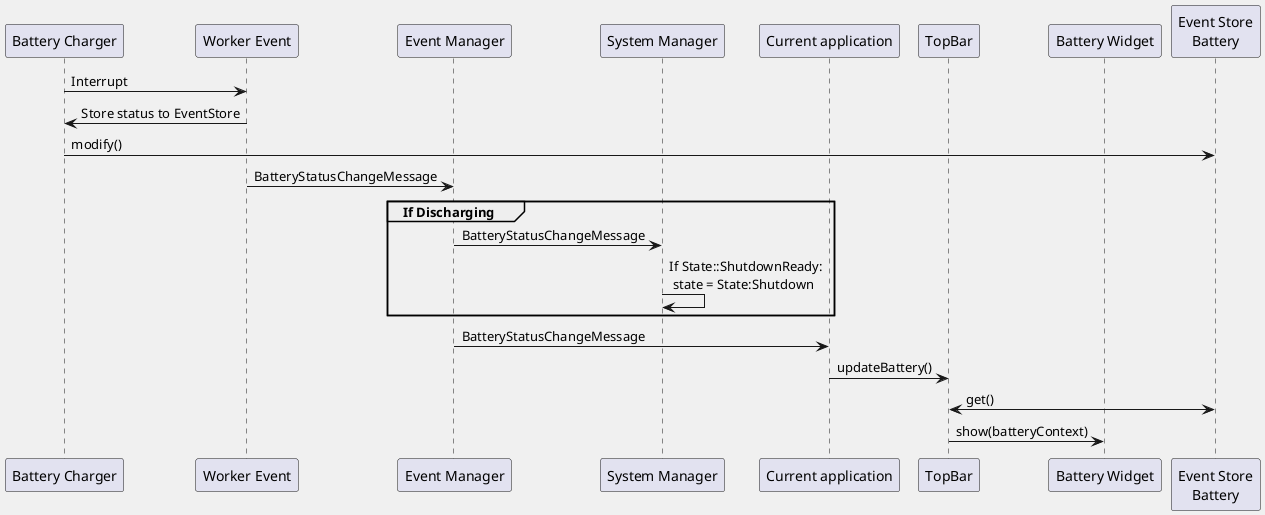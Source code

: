 @startuml
skinparam BackgroundColor F0F0F0
participant "Battery Charger" as bc
participant "Worker Event" as we
participant "Event Manager" as evm
participant "System Manager" as sm
participant "Current application" as ca
participant "TopBar" as tb
participant "Battery Widget" as bw
participant "Event Store\nBattery" as es

bc -> we : Interrupt
we -> bc : Store status to EventStore
bc -> es : modify()
we -> evm : BatteryStatusChangeMessage
group If Discharging
    evm -> sm : BatteryStatusChangeMessage
    sm -> sm : If State::ShutdownReady:\n state = State:Shutdown
end
evm -> ca : BatteryStatusChangeMessage
ca -> tb : updateBattery()
tb <-> es : get() 
tb -> bw : show(batteryContext)

@enduml
